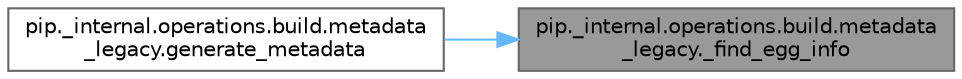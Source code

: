 digraph "pip._internal.operations.build.metadata_legacy._find_egg_info"
{
 // LATEX_PDF_SIZE
  bgcolor="transparent";
  edge [fontname=Helvetica,fontsize=10,labelfontname=Helvetica,labelfontsize=10];
  node [fontname=Helvetica,fontsize=10,shape=box,height=0.2,width=0.4];
  rankdir="RL";
  Node1 [id="Node000001",label="pip._internal.operations.build.metadata\l_legacy._find_egg_info",height=0.2,width=0.4,color="gray40", fillcolor="grey60", style="filled", fontcolor="black",tooltip=" "];
  Node1 -> Node2 [id="edge1_Node000001_Node000002",dir="back",color="steelblue1",style="solid",tooltip=" "];
  Node2 [id="Node000002",label="pip._internal.operations.build.metadata\l_legacy.generate_metadata",height=0.2,width=0.4,color="grey40", fillcolor="white", style="filled",URL="$namespacepip_1_1__internal_1_1operations_1_1build_1_1metadata__legacy.html#a100882602d54e34bba65176413661412",tooltip=" "];
}
